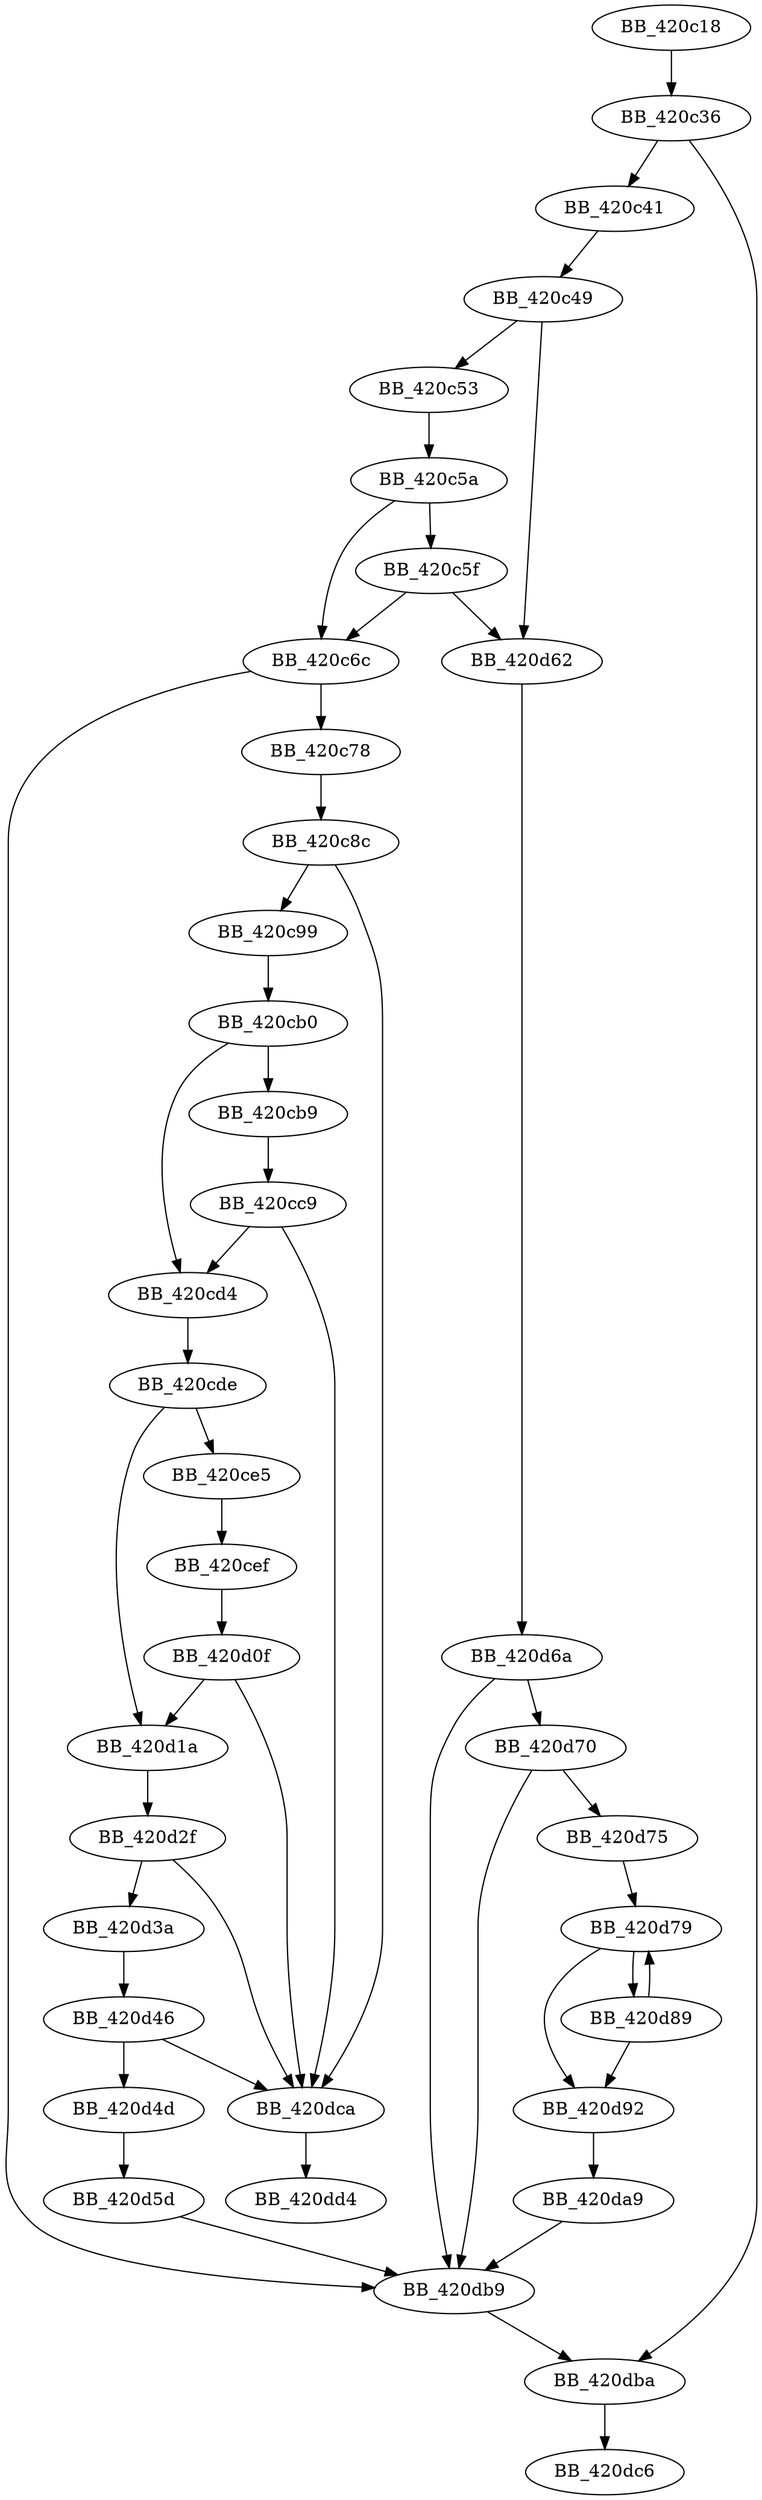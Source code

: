 DiGraph __NMSG_WRITE{
BB_420c18->BB_420c36
BB_420c36->BB_420c41
BB_420c36->BB_420dba
BB_420c41->BB_420c49
BB_420c49->BB_420c53
BB_420c49->BB_420d62
BB_420c53->BB_420c5a
BB_420c5a->BB_420c5f
BB_420c5a->BB_420c6c
BB_420c5f->BB_420c6c
BB_420c5f->BB_420d62
BB_420c6c->BB_420c78
BB_420c6c->BB_420db9
BB_420c78->BB_420c8c
BB_420c8c->BB_420c99
BB_420c8c->BB_420dca
BB_420c99->BB_420cb0
BB_420cb0->BB_420cb9
BB_420cb0->BB_420cd4
BB_420cb9->BB_420cc9
BB_420cc9->BB_420cd4
BB_420cc9->BB_420dca
BB_420cd4->BB_420cde
BB_420cde->BB_420ce5
BB_420cde->BB_420d1a
BB_420ce5->BB_420cef
BB_420cef->BB_420d0f
BB_420d0f->BB_420d1a
BB_420d0f->BB_420dca
BB_420d1a->BB_420d2f
BB_420d2f->BB_420d3a
BB_420d2f->BB_420dca
BB_420d3a->BB_420d46
BB_420d46->BB_420d4d
BB_420d46->BB_420dca
BB_420d4d->BB_420d5d
BB_420d5d->BB_420db9
BB_420d62->BB_420d6a
BB_420d6a->BB_420d70
BB_420d6a->BB_420db9
BB_420d70->BB_420d75
BB_420d70->BB_420db9
BB_420d75->BB_420d79
BB_420d79->BB_420d89
BB_420d79->BB_420d92
BB_420d89->BB_420d79
BB_420d89->BB_420d92
BB_420d92->BB_420da9
BB_420da9->BB_420db9
BB_420db9->BB_420dba
BB_420dba->BB_420dc6
BB_420dca->BB_420dd4
}
